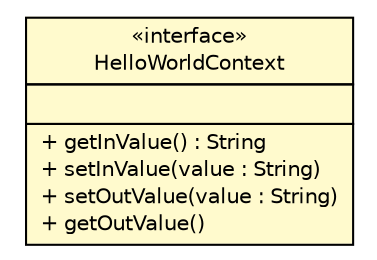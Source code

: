 #!/usr/local/bin/dot
#
# Class diagram 
# Generated by UMLGraph version R5_6 (http://www.umlgraph.org/)
#

digraph G {
	edge [fontname="Helvetica",fontsize=10,labelfontname="Helvetica",labelfontsize=10];
	node [fontname="Helvetica",fontsize=10,shape=plaintext];
	nodesep=0.25;
	ranksep=0.5;
	// sorcer.ex0.HelloWorldContext
	c259761 [label=<<table title="sorcer.ex0.HelloWorldContext" border="0" cellborder="1" cellspacing="0" cellpadding="2" port="p" bgcolor="lemonChiffon" href="./HelloWorldContext.html">
		<tr><td><table border="0" cellspacing="0" cellpadding="1">
<tr><td align="center" balign="center"> &#171;interface&#187; </td></tr>
<tr><td align="center" balign="center"> HelloWorldContext </td></tr>
		</table></td></tr>
		<tr><td><table border="0" cellspacing="0" cellpadding="1">
<tr><td align="left" balign="left">  </td></tr>
		</table></td></tr>
		<tr><td><table border="0" cellspacing="0" cellpadding="1">
<tr><td align="left" balign="left"> + getInValue() : String </td></tr>
<tr><td align="left" balign="left"> + setInValue(value : String) </td></tr>
<tr><td align="left" balign="left"> + setOutValue(value : String) </td></tr>
<tr><td align="left" balign="left"> + getOutValue() </td></tr>
		</table></td></tr>
		</table>>, URL="./HelloWorldContext.html", fontname="Helvetica", fontcolor="black", fontsize=10.0];
}

